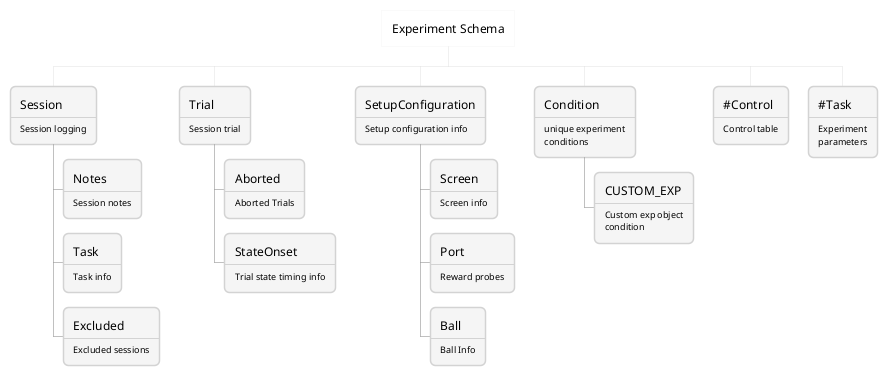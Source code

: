 @startwbs
<style>
node {
    LineColor lightgray
    BackgroundColor whitesmoke
    RoundCorner 10
    MaximumWidth 120
}
arrow {
  // Targetting only connector between Mexico-Chihuahua and USA-Texas
  LineColor gray
  LineThickness .5
}
:depth(0) {
  BackgroundColor White
  RoundCorner 0
  Shadowing 0
  LineThickness 0
 }
</style>
* Experiment Schema
** Session\n----\n<size:9>Session logging</size>
*** Notes\n----\n<size:9>Session notes</size>
*** Task\n----\n<size:9>Task info</size>
*** Excluded\n----\n<size:9>Excluded sessions</size>
** Trial\n----\n<size:9>Session trial</size>
*** Aborted\n----\n<size:9>Aborted Trials</size>
*** StateOnset\n----\n<size:9>Trial state timing info</size>
** SetupConfiguration\n----\n<size:9>Setup configuration info</size>
*** Screen\n----\n<size:9>Screen info</size>
*** Port\n----\n<size:9>Reward probes</size>
*** Ball\n----\n<size:9>Ball Info</size>
** Condition\n----\n<size:9>unique experiment conditions</size>
*** CUSTOM_EXP\n----\n<size:9>Custom exp object condition</size>
** ~#Control\n----\n<size:9>Control table</size>
** ~#Task\n----\n<size:9>Experiment</size> \n<size:9>parameters</size>
@endwbs